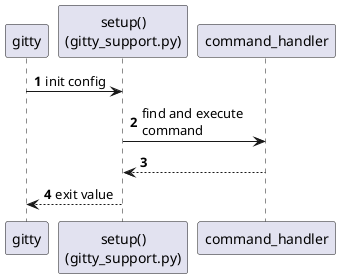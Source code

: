 @startuml
'https://plantuml.com/sequence-diagram
autonumber
participant gitty
participant setup as "setup()\n(gitty_support.py)"

gitty -> setup: init config
setup -> command_handler: find and execute\ncommand
command_handler --> setup
setup --> gitty: exit value

@enduml